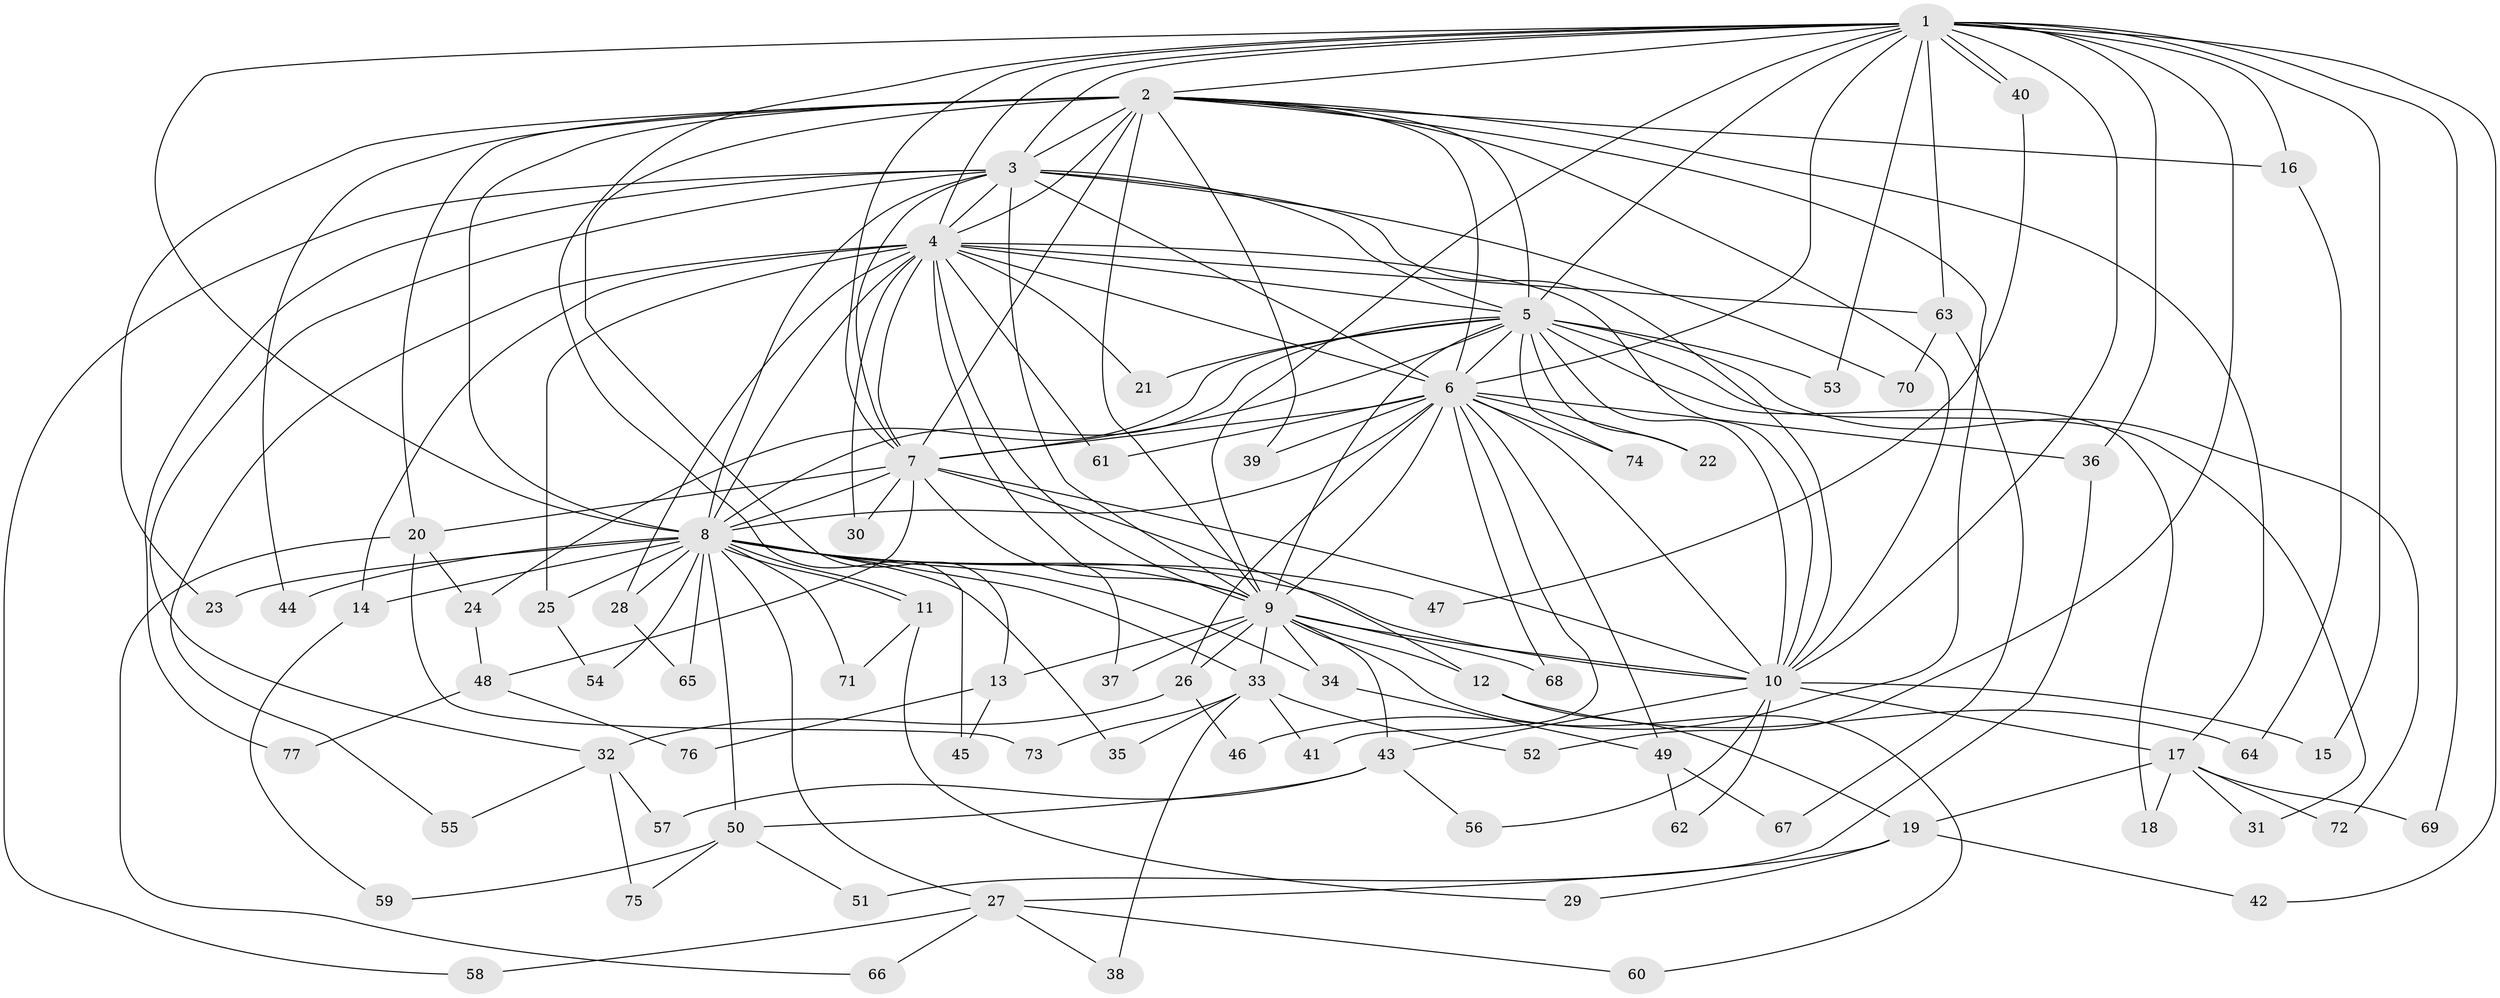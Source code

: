 // coarse degree distribution, {18: 0.02564102564102564, 10: 0.02564102564102564, 4: 0.20512820512820512, 16: 0.05128205128205128, 14: 0.02564102564102564, 3: 0.1282051282051282, 6: 0.05128205128205128, 2: 0.3076923076923077, 5: 0.07692307692307693, 13: 0.05128205128205128, 11: 0.02564102564102564, 7: 0.02564102564102564}
// Generated by graph-tools (version 1.1) at 2025/36/03/04/25 23:36:34]
// undirected, 77 vertices, 179 edges
graph export_dot {
  node [color=gray90,style=filled];
  1;
  2;
  3;
  4;
  5;
  6;
  7;
  8;
  9;
  10;
  11;
  12;
  13;
  14;
  15;
  16;
  17;
  18;
  19;
  20;
  21;
  22;
  23;
  24;
  25;
  26;
  27;
  28;
  29;
  30;
  31;
  32;
  33;
  34;
  35;
  36;
  37;
  38;
  39;
  40;
  41;
  42;
  43;
  44;
  45;
  46;
  47;
  48;
  49;
  50;
  51;
  52;
  53;
  54;
  55;
  56;
  57;
  58;
  59;
  60;
  61;
  62;
  63;
  64;
  65;
  66;
  67;
  68;
  69;
  70;
  71;
  72;
  73;
  74;
  75;
  76;
  77;
  1 -- 2;
  1 -- 3;
  1 -- 4;
  1 -- 5;
  1 -- 6;
  1 -- 7;
  1 -- 8;
  1 -- 9;
  1 -- 10;
  1 -- 15;
  1 -- 16;
  1 -- 36;
  1 -- 40;
  1 -- 40;
  1 -- 42;
  1 -- 45;
  1 -- 52;
  1 -- 53;
  1 -- 63;
  1 -- 69;
  2 -- 3;
  2 -- 4;
  2 -- 5;
  2 -- 6;
  2 -- 7;
  2 -- 8;
  2 -- 9;
  2 -- 10;
  2 -- 13;
  2 -- 16;
  2 -- 17;
  2 -- 20;
  2 -- 23;
  2 -- 39;
  2 -- 44;
  2 -- 46;
  3 -- 4;
  3 -- 5;
  3 -- 6;
  3 -- 7;
  3 -- 8;
  3 -- 9;
  3 -- 10;
  3 -- 32;
  3 -- 58;
  3 -- 70;
  3 -- 77;
  4 -- 5;
  4 -- 6;
  4 -- 7;
  4 -- 8;
  4 -- 9;
  4 -- 10;
  4 -- 14;
  4 -- 21;
  4 -- 25;
  4 -- 28;
  4 -- 30;
  4 -- 37;
  4 -- 55;
  4 -- 61;
  4 -- 63;
  5 -- 6;
  5 -- 7;
  5 -- 8;
  5 -- 9;
  5 -- 10;
  5 -- 18;
  5 -- 21;
  5 -- 22;
  5 -- 24;
  5 -- 31;
  5 -- 53;
  5 -- 72;
  5 -- 74;
  6 -- 7;
  6 -- 8;
  6 -- 9;
  6 -- 10;
  6 -- 22;
  6 -- 26;
  6 -- 36;
  6 -- 39;
  6 -- 41;
  6 -- 49;
  6 -- 61;
  6 -- 68;
  6 -- 74;
  7 -- 8;
  7 -- 9;
  7 -- 10;
  7 -- 12;
  7 -- 20;
  7 -- 30;
  7 -- 48;
  8 -- 9;
  8 -- 10;
  8 -- 11;
  8 -- 11;
  8 -- 14;
  8 -- 23;
  8 -- 25;
  8 -- 27;
  8 -- 28;
  8 -- 33;
  8 -- 34;
  8 -- 35;
  8 -- 44;
  8 -- 47;
  8 -- 50;
  8 -- 54;
  8 -- 65;
  8 -- 71;
  9 -- 10;
  9 -- 12;
  9 -- 13;
  9 -- 26;
  9 -- 33;
  9 -- 34;
  9 -- 37;
  9 -- 43;
  9 -- 60;
  9 -- 68;
  10 -- 15;
  10 -- 17;
  10 -- 43;
  10 -- 56;
  10 -- 62;
  11 -- 29;
  11 -- 71;
  12 -- 19;
  12 -- 64;
  13 -- 45;
  13 -- 76;
  14 -- 59;
  16 -- 64;
  17 -- 18;
  17 -- 19;
  17 -- 31;
  17 -- 69;
  17 -- 72;
  19 -- 27;
  19 -- 29;
  19 -- 42;
  20 -- 24;
  20 -- 66;
  20 -- 73;
  24 -- 48;
  25 -- 54;
  26 -- 32;
  26 -- 46;
  27 -- 38;
  27 -- 58;
  27 -- 60;
  27 -- 66;
  28 -- 65;
  32 -- 55;
  32 -- 57;
  32 -- 75;
  33 -- 35;
  33 -- 38;
  33 -- 41;
  33 -- 52;
  33 -- 73;
  34 -- 49;
  36 -- 51;
  40 -- 47;
  43 -- 50;
  43 -- 56;
  43 -- 57;
  48 -- 76;
  48 -- 77;
  49 -- 62;
  49 -- 67;
  50 -- 51;
  50 -- 59;
  50 -- 75;
  63 -- 67;
  63 -- 70;
}
